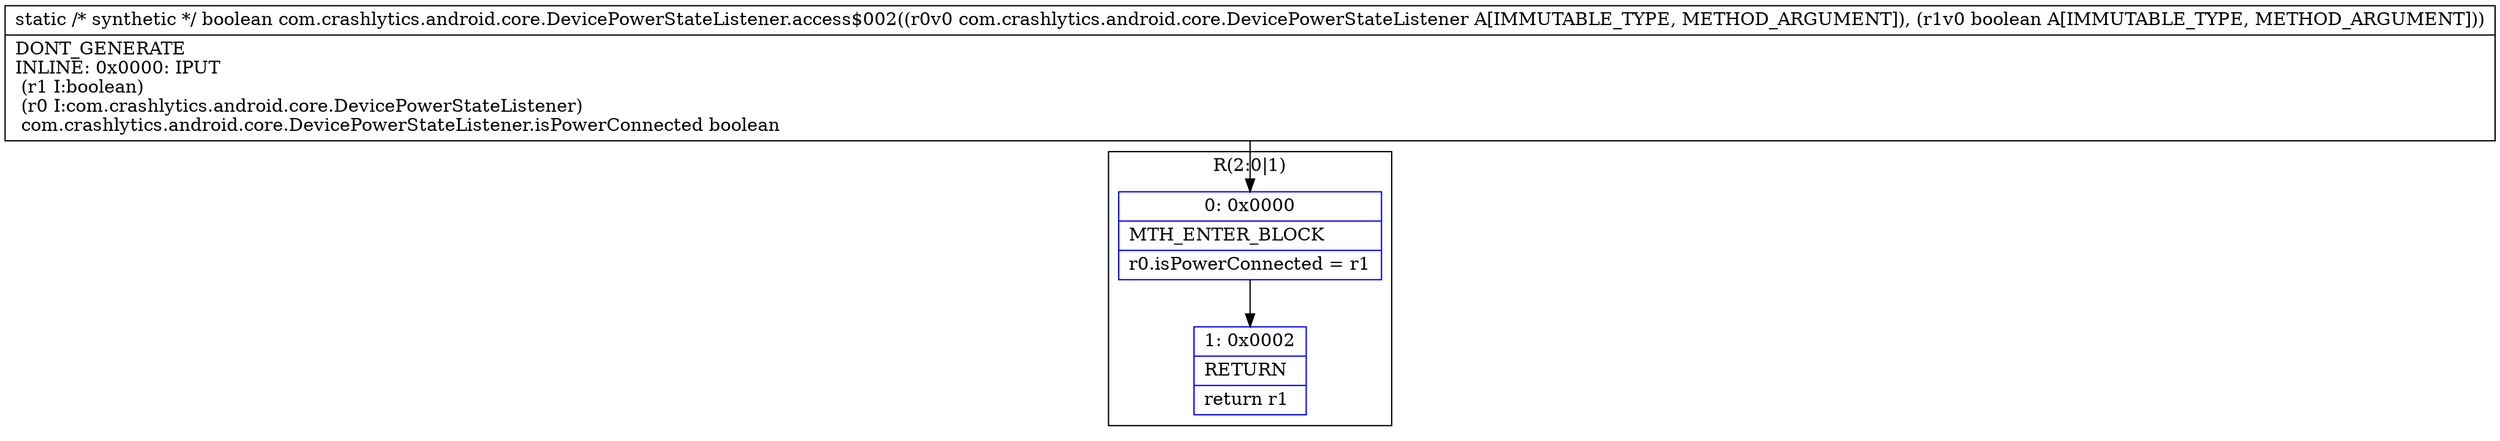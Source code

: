 digraph "CFG forcom.crashlytics.android.core.DevicePowerStateListener.access$002(Lcom\/crashlytics\/android\/core\/DevicePowerStateListener;Z)Z" {
subgraph cluster_Region_1269270094 {
label = "R(2:0|1)";
node [shape=record,color=blue];
Node_0 [shape=record,label="{0\:\ 0x0000|MTH_ENTER_BLOCK\l|r0.isPowerConnected = r1\l}"];
Node_1 [shape=record,label="{1\:\ 0x0002|RETURN\l|return r1\l}"];
}
MethodNode[shape=record,label="{static \/* synthetic *\/ boolean com.crashlytics.android.core.DevicePowerStateListener.access$002((r0v0 com.crashlytics.android.core.DevicePowerStateListener A[IMMUTABLE_TYPE, METHOD_ARGUMENT]), (r1v0 boolean A[IMMUTABLE_TYPE, METHOD_ARGUMENT]))  | DONT_GENERATE\lINLINE: 0x0000: IPUT  \l  (r1 I:boolean)\l  (r0 I:com.crashlytics.android.core.DevicePowerStateListener)\l com.crashlytics.android.core.DevicePowerStateListener.isPowerConnected boolean\l}"];
MethodNode -> Node_0;
Node_0 -> Node_1;
}

